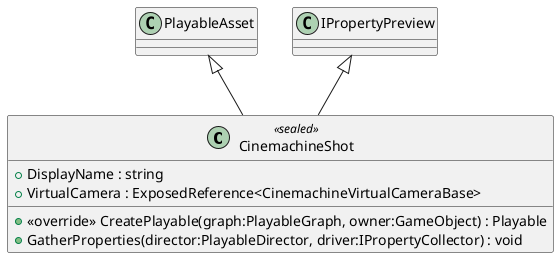 @startuml
class CinemachineShot <<sealed>> {
    + DisplayName : string
    + VirtualCamera : ExposedReference<CinemachineVirtualCameraBase>
    + <<override>> CreatePlayable(graph:PlayableGraph, owner:GameObject) : Playable
    + GatherProperties(director:PlayableDirector, driver:IPropertyCollector) : void
}
PlayableAsset <|-- CinemachineShot
IPropertyPreview <|-- CinemachineShot
@enduml

